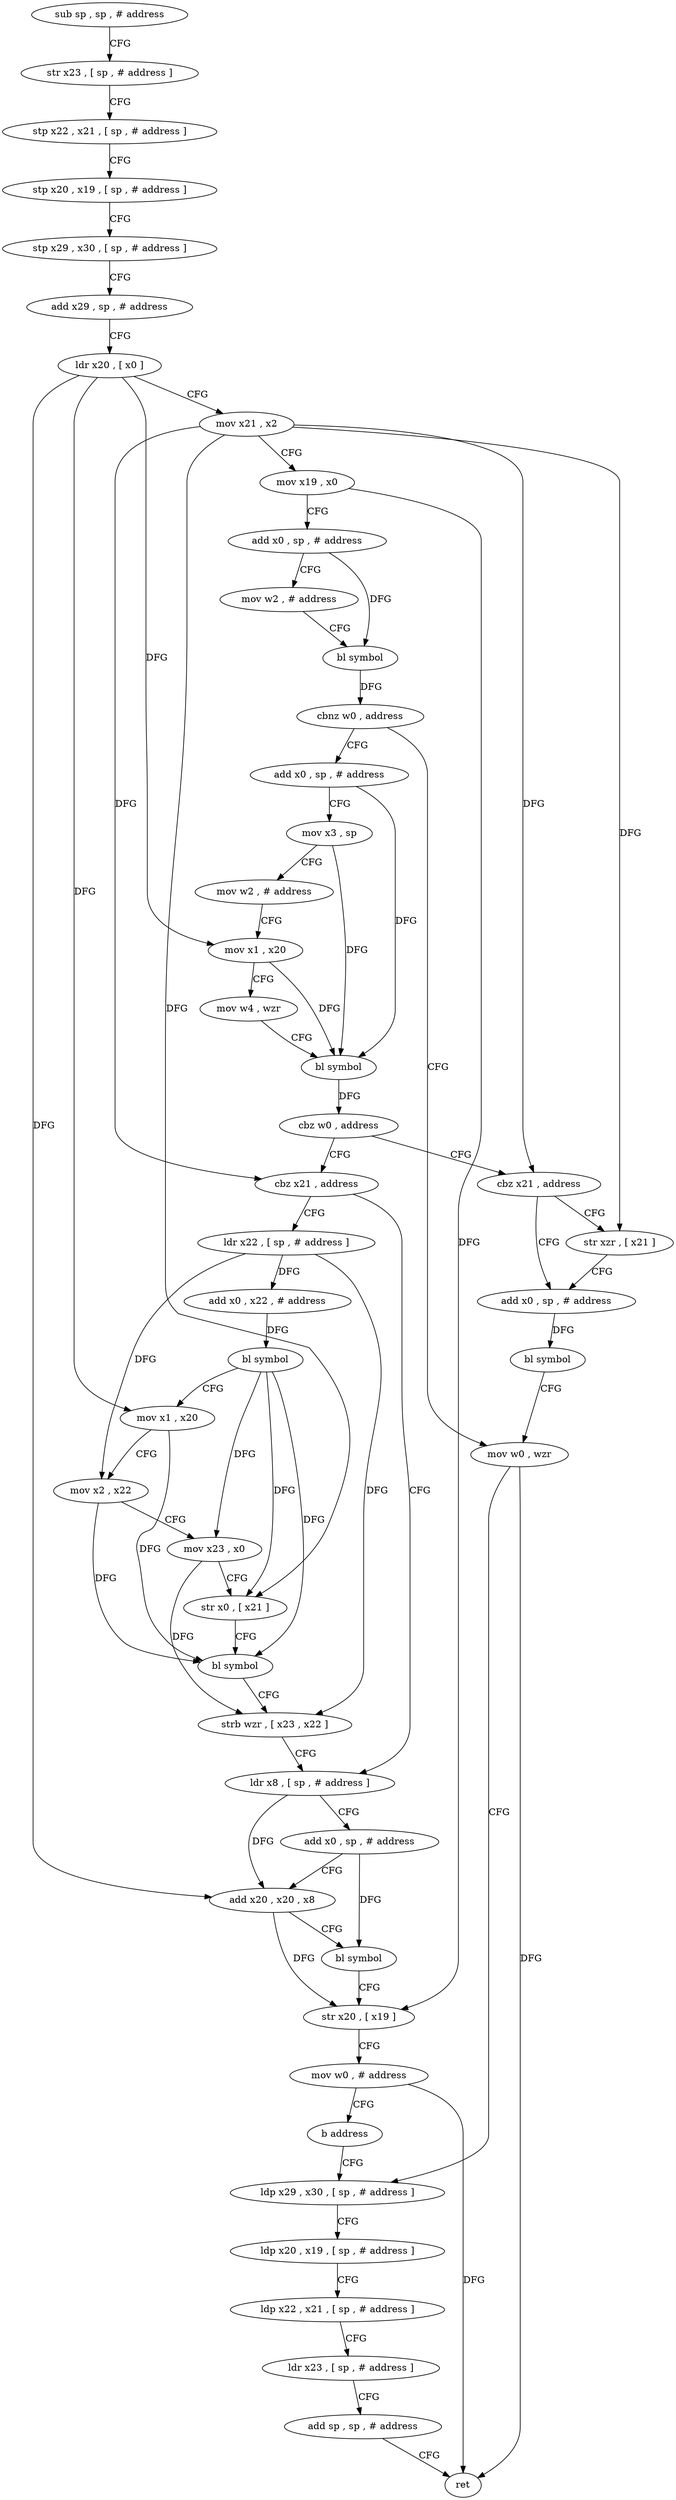 digraph "func" {
"74168" [label = "sub sp , sp , # address" ]
"74172" [label = "str x23 , [ sp , # address ]" ]
"74176" [label = "stp x22 , x21 , [ sp , # address ]" ]
"74180" [label = "stp x20 , x19 , [ sp , # address ]" ]
"74184" [label = "stp x29 , x30 , [ sp , # address ]" ]
"74188" [label = "add x29 , sp , # address" ]
"74192" [label = "ldr x20 , [ x0 ]" ]
"74196" [label = "mov x21 , x2" ]
"74200" [label = "mov x19 , x0" ]
"74204" [label = "add x0 , sp , # address" ]
"74208" [label = "mov w2 , # address" ]
"74212" [label = "bl symbol" ]
"74216" [label = "cbnz w0 , address" ]
"74264" [label = "mov w0 , wzr" ]
"74220" [label = "add x0 , sp , # address" ]
"74268" [label = "ldp x29 , x30 , [ sp , # address ]" ]
"74224" [label = "mov x3 , sp" ]
"74228" [label = "mov w2 , # address" ]
"74232" [label = "mov x1 , x20" ]
"74236" [label = "mov w4 , wzr" ]
"74240" [label = "bl symbol" ]
"74244" [label = "cbz w0 , address" ]
"74292" [label = "cbz x21 , address" ]
"74248" [label = "cbz x21 , address" ]
"74332" [label = "ldr x8 , [ sp , # address ]" ]
"74296" [label = "ldr x22 , [ sp , # address ]" ]
"74256" [label = "add x0 , sp , # address" ]
"74252" [label = "str xzr , [ x21 ]" ]
"74336" [label = "add x0 , sp , # address" ]
"74340" [label = "add x20 , x20 , x8" ]
"74344" [label = "bl symbol" ]
"74348" [label = "str x20 , [ x19 ]" ]
"74352" [label = "mov w0 , # address" ]
"74356" [label = "b address" ]
"74300" [label = "add x0 , x22 , # address" ]
"74304" [label = "bl symbol" ]
"74308" [label = "mov x1 , x20" ]
"74312" [label = "mov x2 , x22" ]
"74316" [label = "mov x23 , x0" ]
"74320" [label = "str x0 , [ x21 ]" ]
"74324" [label = "bl symbol" ]
"74328" [label = "strb wzr , [ x23 , x22 ]" ]
"74260" [label = "bl symbol" ]
"74272" [label = "ldp x20 , x19 , [ sp , # address ]" ]
"74276" [label = "ldp x22 , x21 , [ sp , # address ]" ]
"74280" [label = "ldr x23 , [ sp , # address ]" ]
"74284" [label = "add sp , sp , # address" ]
"74288" [label = "ret" ]
"74168" -> "74172" [ label = "CFG" ]
"74172" -> "74176" [ label = "CFG" ]
"74176" -> "74180" [ label = "CFG" ]
"74180" -> "74184" [ label = "CFG" ]
"74184" -> "74188" [ label = "CFG" ]
"74188" -> "74192" [ label = "CFG" ]
"74192" -> "74196" [ label = "CFG" ]
"74192" -> "74232" [ label = "DFG" ]
"74192" -> "74340" [ label = "DFG" ]
"74192" -> "74308" [ label = "DFG" ]
"74196" -> "74200" [ label = "CFG" ]
"74196" -> "74292" [ label = "DFG" ]
"74196" -> "74248" [ label = "DFG" ]
"74196" -> "74320" [ label = "DFG" ]
"74196" -> "74252" [ label = "DFG" ]
"74200" -> "74204" [ label = "CFG" ]
"74200" -> "74348" [ label = "DFG" ]
"74204" -> "74208" [ label = "CFG" ]
"74204" -> "74212" [ label = "DFG" ]
"74208" -> "74212" [ label = "CFG" ]
"74212" -> "74216" [ label = "DFG" ]
"74216" -> "74264" [ label = "CFG" ]
"74216" -> "74220" [ label = "CFG" ]
"74264" -> "74268" [ label = "CFG" ]
"74264" -> "74288" [ label = "DFG" ]
"74220" -> "74224" [ label = "CFG" ]
"74220" -> "74240" [ label = "DFG" ]
"74268" -> "74272" [ label = "CFG" ]
"74224" -> "74228" [ label = "CFG" ]
"74224" -> "74240" [ label = "DFG" ]
"74228" -> "74232" [ label = "CFG" ]
"74232" -> "74236" [ label = "CFG" ]
"74232" -> "74240" [ label = "DFG" ]
"74236" -> "74240" [ label = "CFG" ]
"74240" -> "74244" [ label = "DFG" ]
"74244" -> "74292" [ label = "CFG" ]
"74244" -> "74248" [ label = "CFG" ]
"74292" -> "74332" [ label = "CFG" ]
"74292" -> "74296" [ label = "CFG" ]
"74248" -> "74256" [ label = "CFG" ]
"74248" -> "74252" [ label = "CFG" ]
"74332" -> "74336" [ label = "CFG" ]
"74332" -> "74340" [ label = "DFG" ]
"74296" -> "74300" [ label = "DFG" ]
"74296" -> "74312" [ label = "DFG" ]
"74296" -> "74328" [ label = "DFG" ]
"74256" -> "74260" [ label = "DFG" ]
"74252" -> "74256" [ label = "CFG" ]
"74336" -> "74340" [ label = "CFG" ]
"74336" -> "74344" [ label = "DFG" ]
"74340" -> "74344" [ label = "CFG" ]
"74340" -> "74348" [ label = "DFG" ]
"74344" -> "74348" [ label = "CFG" ]
"74348" -> "74352" [ label = "CFG" ]
"74352" -> "74356" [ label = "CFG" ]
"74352" -> "74288" [ label = "DFG" ]
"74356" -> "74268" [ label = "CFG" ]
"74300" -> "74304" [ label = "DFG" ]
"74304" -> "74308" [ label = "CFG" ]
"74304" -> "74316" [ label = "DFG" ]
"74304" -> "74320" [ label = "DFG" ]
"74304" -> "74324" [ label = "DFG" ]
"74308" -> "74312" [ label = "CFG" ]
"74308" -> "74324" [ label = "DFG" ]
"74312" -> "74316" [ label = "CFG" ]
"74312" -> "74324" [ label = "DFG" ]
"74316" -> "74320" [ label = "CFG" ]
"74316" -> "74328" [ label = "DFG" ]
"74320" -> "74324" [ label = "CFG" ]
"74324" -> "74328" [ label = "CFG" ]
"74328" -> "74332" [ label = "CFG" ]
"74260" -> "74264" [ label = "CFG" ]
"74272" -> "74276" [ label = "CFG" ]
"74276" -> "74280" [ label = "CFG" ]
"74280" -> "74284" [ label = "CFG" ]
"74284" -> "74288" [ label = "CFG" ]
}
